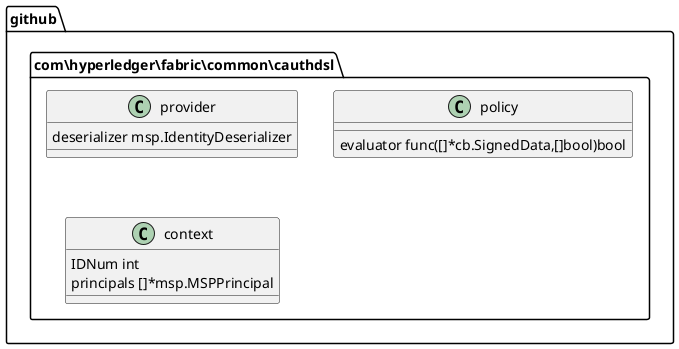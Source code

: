 @startuml
namespace github.com\\hyperledger\\fabric\\common\\cauthdsl {
 class provider {
  deserializer msp.IdentityDeserializer
}
}
namespace github.com\\hyperledger\\fabric\\common\\cauthdsl {
 class policy {
  evaluator func([]*cb.SignedData,[]bool)bool
}
}
namespace github.com\\hyperledger\\fabric\\common\\cauthdsl {
 class context {
  IDNum int
  principals []*msp.MSPPrincipal
}
}
@enduml